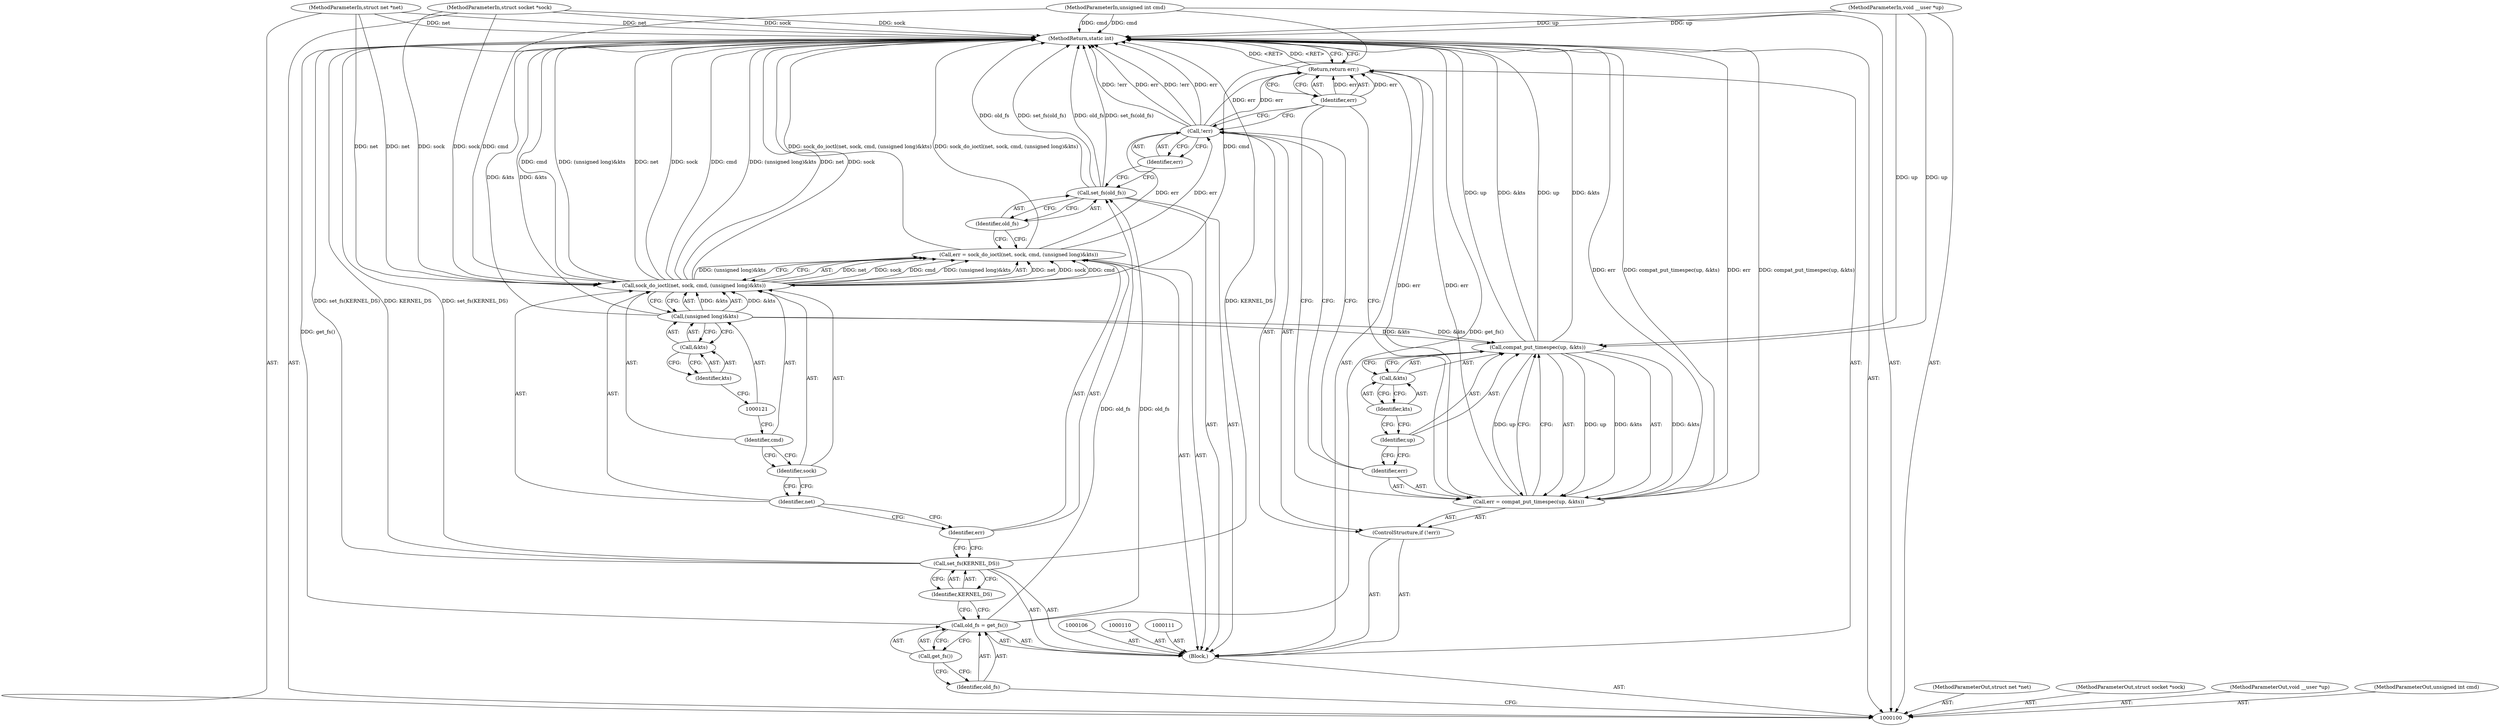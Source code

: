 digraph "1_linux_ed6fe9d614fc1bca95eb8c0ccd0e92db00ef9d5d_0" {
"1000137" [label="(MethodReturn,static int)"];
"1000101" [label="(MethodParameterIn,struct net *net)"];
"1000186" [label="(MethodParameterOut,struct net *net)"];
"1000102" [label="(MethodParameterIn,struct socket *sock)"];
"1000187" [label="(MethodParameterOut,struct socket *sock)"];
"1000124" [label="(Call,set_fs(old_fs))"];
"1000125" [label="(Identifier,old_fs)"];
"1000126" [label="(ControlStructure,if (!err))"];
"1000127" [label="(Call,!err)"];
"1000128" [label="(Identifier,err)"];
"1000129" [label="(Call,err = compat_put_timespec(up, &kts))"];
"1000130" [label="(Identifier,err)"];
"1000132" [label="(Identifier,up)"];
"1000133" [label="(Call,&kts)"];
"1000134" [label="(Identifier,kts)"];
"1000131" [label="(Call,compat_put_timespec(up, &kts))"];
"1000135" [label="(Return,return err;)"];
"1000136" [label="(Identifier,err)"];
"1000104" [label="(MethodParameterIn,void __user *up)"];
"1000189" [label="(MethodParameterOut,void __user *up)"];
"1000103" [label="(MethodParameterIn,unsigned int cmd)"];
"1000188" [label="(MethodParameterOut,unsigned int cmd)"];
"1000105" [label="(Block,)"];
"1000107" [label="(Call,old_fs = get_fs())"];
"1000108" [label="(Identifier,old_fs)"];
"1000109" [label="(Call,get_fs())"];
"1000112" [label="(Call,set_fs(KERNEL_DS))"];
"1000113" [label="(Identifier,KERNEL_DS)"];
"1000114" [label="(Call,err = sock_do_ioctl(net, sock, cmd, (unsigned long)&kts))"];
"1000115" [label="(Identifier,err)"];
"1000117" [label="(Identifier,net)"];
"1000118" [label="(Identifier,sock)"];
"1000119" [label="(Identifier,cmd)"];
"1000120" [label="(Call,(unsigned long)&kts)"];
"1000122" [label="(Call,&kts)"];
"1000123" [label="(Identifier,kts)"];
"1000116" [label="(Call,sock_do_ioctl(net, sock, cmd, (unsigned long)&kts))"];
"1000137" -> "1000100"  [label="AST: "];
"1000137" -> "1000135"  [label="CFG: "];
"1000135" -> "1000137"  [label="DDG: <RET>"];
"1000116" -> "1000137"  [label="DDG: net"];
"1000116" -> "1000137"  [label="DDG: sock"];
"1000116" -> "1000137"  [label="DDG: cmd"];
"1000116" -> "1000137"  [label="DDG: (unsigned long)&kts"];
"1000129" -> "1000137"  [label="DDG: err"];
"1000129" -> "1000137"  [label="DDG: compat_put_timespec(up, &kts)"];
"1000124" -> "1000137"  [label="DDG: old_fs"];
"1000124" -> "1000137"  [label="DDG: set_fs(old_fs)"];
"1000104" -> "1000137"  [label="DDG: up"];
"1000131" -> "1000137"  [label="DDG: up"];
"1000131" -> "1000137"  [label="DDG: &kts"];
"1000127" -> "1000137"  [label="DDG: !err"];
"1000127" -> "1000137"  [label="DDG: err"];
"1000120" -> "1000137"  [label="DDG: &kts"];
"1000114" -> "1000137"  [label="DDG: sock_do_ioctl(net, sock, cmd, (unsigned long)&kts)"];
"1000107" -> "1000137"  [label="DDG: get_fs()"];
"1000103" -> "1000137"  [label="DDG: cmd"];
"1000102" -> "1000137"  [label="DDG: sock"];
"1000112" -> "1000137"  [label="DDG: set_fs(KERNEL_DS)"];
"1000112" -> "1000137"  [label="DDG: KERNEL_DS"];
"1000101" -> "1000137"  [label="DDG: net"];
"1000101" -> "1000100"  [label="AST: "];
"1000101" -> "1000137"  [label="DDG: net"];
"1000101" -> "1000116"  [label="DDG: net"];
"1000186" -> "1000100"  [label="AST: "];
"1000102" -> "1000100"  [label="AST: "];
"1000102" -> "1000137"  [label="DDG: sock"];
"1000102" -> "1000116"  [label="DDG: sock"];
"1000187" -> "1000100"  [label="AST: "];
"1000124" -> "1000105"  [label="AST: "];
"1000124" -> "1000125"  [label="CFG: "];
"1000125" -> "1000124"  [label="AST: "];
"1000128" -> "1000124"  [label="CFG: "];
"1000124" -> "1000137"  [label="DDG: old_fs"];
"1000124" -> "1000137"  [label="DDG: set_fs(old_fs)"];
"1000107" -> "1000124"  [label="DDG: old_fs"];
"1000125" -> "1000124"  [label="AST: "];
"1000125" -> "1000114"  [label="CFG: "];
"1000124" -> "1000125"  [label="CFG: "];
"1000126" -> "1000105"  [label="AST: "];
"1000127" -> "1000126"  [label="AST: "];
"1000129" -> "1000126"  [label="AST: "];
"1000127" -> "1000126"  [label="AST: "];
"1000127" -> "1000128"  [label="CFG: "];
"1000128" -> "1000127"  [label="AST: "];
"1000130" -> "1000127"  [label="CFG: "];
"1000136" -> "1000127"  [label="CFG: "];
"1000127" -> "1000137"  [label="DDG: !err"];
"1000127" -> "1000137"  [label="DDG: err"];
"1000114" -> "1000127"  [label="DDG: err"];
"1000127" -> "1000135"  [label="DDG: err"];
"1000128" -> "1000127"  [label="AST: "];
"1000128" -> "1000124"  [label="CFG: "];
"1000127" -> "1000128"  [label="CFG: "];
"1000129" -> "1000126"  [label="AST: "];
"1000129" -> "1000131"  [label="CFG: "];
"1000130" -> "1000129"  [label="AST: "];
"1000131" -> "1000129"  [label="AST: "];
"1000136" -> "1000129"  [label="CFG: "];
"1000129" -> "1000137"  [label="DDG: err"];
"1000129" -> "1000137"  [label="DDG: compat_put_timespec(up, &kts)"];
"1000131" -> "1000129"  [label="DDG: up"];
"1000131" -> "1000129"  [label="DDG: &kts"];
"1000129" -> "1000135"  [label="DDG: err"];
"1000130" -> "1000129"  [label="AST: "];
"1000130" -> "1000127"  [label="CFG: "];
"1000132" -> "1000130"  [label="CFG: "];
"1000132" -> "1000131"  [label="AST: "];
"1000132" -> "1000130"  [label="CFG: "];
"1000134" -> "1000132"  [label="CFG: "];
"1000133" -> "1000131"  [label="AST: "];
"1000133" -> "1000134"  [label="CFG: "];
"1000134" -> "1000133"  [label="AST: "];
"1000131" -> "1000133"  [label="CFG: "];
"1000134" -> "1000133"  [label="AST: "];
"1000134" -> "1000132"  [label="CFG: "];
"1000133" -> "1000134"  [label="CFG: "];
"1000131" -> "1000129"  [label="AST: "];
"1000131" -> "1000133"  [label="CFG: "];
"1000132" -> "1000131"  [label="AST: "];
"1000133" -> "1000131"  [label="AST: "];
"1000129" -> "1000131"  [label="CFG: "];
"1000131" -> "1000137"  [label="DDG: up"];
"1000131" -> "1000137"  [label="DDG: &kts"];
"1000131" -> "1000129"  [label="DDG: up"];
"1000131" -> "1000129"  [label="DDG: &kts"];
"1000104" -> "1000131"  [label="DDG: up"];
"1000120" -> "1000131"  [label="DDG: &kts"];
"1000135" -> "1000105"  [label="AST: "];
"1000135" -> "1000136"  [label="CFG: "];
"1000136" -> "1000135"  [label="AST: "];
"1000137" -> "1000135"  [label="CFG: "];
"1000135" -> "1000137"  [label="DDG: <RET>"];
"1000136" -> "1000135"  [label="DDG: err"];
"1000129" -> "1000135"  [label="DDG: err"];
"1000127" -> "1000135"  [label="DDG: err"];
"1000136" -> "1000135"  [label="AST: "];
"1000136" -> "1000129"  [label="CFG: "];
"1000136" -> "1000127"  [label="CFG: "];
"1000135" -> "1000136"  [label="CFG: "];
"1000136" -> "1000135"  [label="DDG: err"];
"1000104" -> "1000100"  [label="AST: "];
"1000104" -> "1000137"  [label="DDG: up"];
"1000104" -> "1000131"  [label="DDG: up"];
"1000189" -> "1000100"  [label="AST: "];
"1000103" -> "1000100"  [label="AST: "];
"1000103" -> "1000137"  [label="DDG: cmd"];
"1000103" -> "1000116"  [label="DDG: cmd"];
"1000188" -> "1000100"  [label="AST: "];
"1000105" -> "1000100"  [label="AST: "];
"1000106" -> "1000105"  [label="AST: "];
"1000107" -> "1000105"  [label="AST: "];
"1000110" -> "1000105"  [label="AST: "];
"1000111" -> "1000105"  [label="AST: "];
"1000112" -> "1000105"  [label="AST: "];
"1000114" -> "1000105"  [label="AST: "];
"1000124" -> "1000105"  [label="AST: "];
"1000126" -> "1000105"  [label="AST: "];
"1000135" -> "1000105"  [label="AST: "];
"1000107" -> "1000105"  [label="AST: "];
"1000107" -> "1000109"  [label="CFG: "];
"1000108" -> "1000107"  [label="AST: "];
"1000109" -> "1000107"  [label="AST: "];
"1000113" -> "1000107"  [label="CFG: "];
"1000107" -> "1000137"  [label="DDG: get_fs()"];
"1000107" -> "1000124"  [label="DDG: old_fs"];
"1000108" -> "1000107"  [label="AST: "];
"1000108" -> "1000100"  [label="CFG: "];
"1000109" -> "1000108"  [label="CFG: "];
"1000109" -> "1000107"  [label="AST: "];
"1000109" -> "1000108"  [label="CFG: "];
"1000107" -> "1000109"  [label="CFG: "];
"1000112" -> "1000105"  [label="AST: "];
"1000112" -> "1000113"  [label="CFG: "];
"1000113" -> "1000112"  [label="AST: "];
"1000115" -> "1000112"  [label="CFG: "];
"1000112" -> "1000137"  [label="DDG: set_fs(KERNEL_DS)"];
"1000112" -> "1000137"  [label="DDG: KERNEL_DS"];
"1000113" -> "1000112"  [label="AST: "];
"1000113" -> "1000107"  [label="CFG: "];
"1000112" -> "1000113"  [label="CFG: "];
"1000114" -> "1000105"  [label="AST: "];
"1000114" -> "1000116"  [label="CFG: "];
"1000115" -> "1000114"  [label="AST: "];
"1000116" -> "1000114"  [label="AST: "];
"1000125" -> "1000114"  [label="CFG: "];
"1000114" -> "1000137"  [label="DDG: sock_do_ioctl(net, sock, cmd, (unsigned long)&kts)"];
"1000116" -> "1000114"  [label="DDG: net"];
"1000116" -> "1000114"  [label="DDG: sock"];
"1000116" -> "1000114"  [label="DDG: cmd"];
"1000116" -> "1000114"  [label="DDG: (unsigned long)&kts"];
"1000114" -> "1000127"  [label="DDG: err"];
"1000115" -> "1000114"  [label="AST: "];
"1000115" -> "1000112"  [label="CFG: "];
"1000117" -> "1000115"  [label="CFG: "];
"1000117" -> "1000116"  [label="AST: "];
"1000117" -> "1000115"  [label="CFG: "];
"1000118" -> "1000117"  [label="CFG: "];
"1000118" -> "1000116"  [label="AST: "];
"1000118" -> "1000117"  [label="CFG: "];
"1000119" -> "1000118"  [label="CFG: "];
"1000119" -> "1000116"  [label="AST: "];
"1000119" -> "1000118"  [label="CFG: "];
"1000121" -> "1000119"  [label="CFG: "];
"1000120" -> "1000116"  [label="AST: "];
"1000120" -> "1000122"  [label="CFG: "];
"1000121" -> "1000120"  [label="AST: "];
"1000122" -> "1000120"  [label="AST: "];
"1000116" -> "1000120"  [label="CFG: "];
"1000120" -> "1000137"  [label="DDG: &kts"];
"1000120" -> "1000116"  [label="DDG: &kts"];
"1000120" -> "1000131"  [label="DDG: &kts"];
"1000122" -> "1000120"  [label="AST: "];
"1000122" -> "1000123"  [label="CFG: "];
"1000123" -> "1000122"  [label="AST: "];
"1000120" -> "1000122"  [label="CFG: "];
"1000123" -> "1000122"  [label="AST: "];
"1000123" -> "1000121"  [label="CFG: "];
"1000122" -> "1000123"  [label="CFG: "];
"1000116" -> "1000114"  [label="AST: "];
"1000116" -> "1000120"  [label="CFG: "];
"1000117" -> "1000116"  [label="AST: "];
"1000118" -> "1000116"  [label="AST: "];
"1000119" -> "1000116"  [label="AST: "];
"1000120" -> "1000116"  [label="AST: "];
"1000114" -> "1000116"  [label="CFG: "];
"1000116" -> "1000137"  [label="DDG: net"];
"1000116" -> "1000137"  [label="DDG: sock"];
"1000116" -> "1000137"  [label="DDG: cmd"];
"1000116" -> "1000137"  [label="DDG: (unsigned long)&kts"];
"1000116" -> "1000114"  [label="DDG: net"];
"1000116" -> "1000114"  [label="DDG: sock"];
"1000116" -> "1000114"  [label="DDG: cmd"];
"1000116" -> "1000114"  [label="DDG: (unsigned long)&kts"];
"1000101" -> "1000116"  [label="DDG: net"];
"1000102" -> "1000116"  [label="DDG: sock"];
"1000103" -> "1000116"  [label="DDG: cmd"];
"1000120" -> "1000116"  [label="DDG: &kts"];
}
